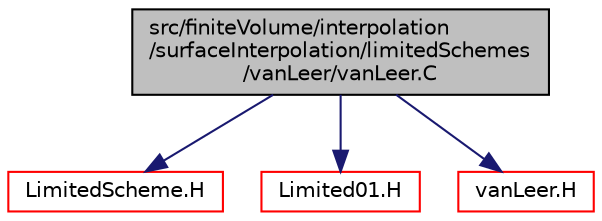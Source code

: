digraph "src/finiteVolume/interpolation/surfaceInterpolation/limitedSchemes/vanLeer/vanLeer.C"
{
  bgcolor="transparent";
  edge [fontname="Helvetica",fontsize="10",labelfontname="Helvetica",labelfontsize="10"];
  node [fontname="Helvetica",fontsize="10",shape=record];
  Node1 [label="src/finiteVolume/interpolation\l/surfaceInterpolation/limitedSchemes\l/vanLeer/vanLeer.C",height=0.2,width=0.4,color="black", fillcolor="grey75", style="filled", fontcolor="black"];
  Node1 -> Node2 [color="midnightblue",fontsize="10",style="solid",fontname="Helvetica"];
  Node2 [label="LimitedScheme.H",height=0.2,width=0.4,color="red",URL="$a06175.html"];
  Node1 -> Node3 [color="midnightblue",fontsize="10",style="solid",fontname="Helvetica"];
  Node3 [label="Limited01.H",height=0.2,width=0.4,color="red",URL="$a06168.html"];
  Node1 -> Node4 [color="midnightblue",fontsize="10",style="solid",fontname="Helvetica"];
  Node4 [label="vanLeer.H",height=0.2,width=0.4,color="red",URL="$a06209.html"];
}
